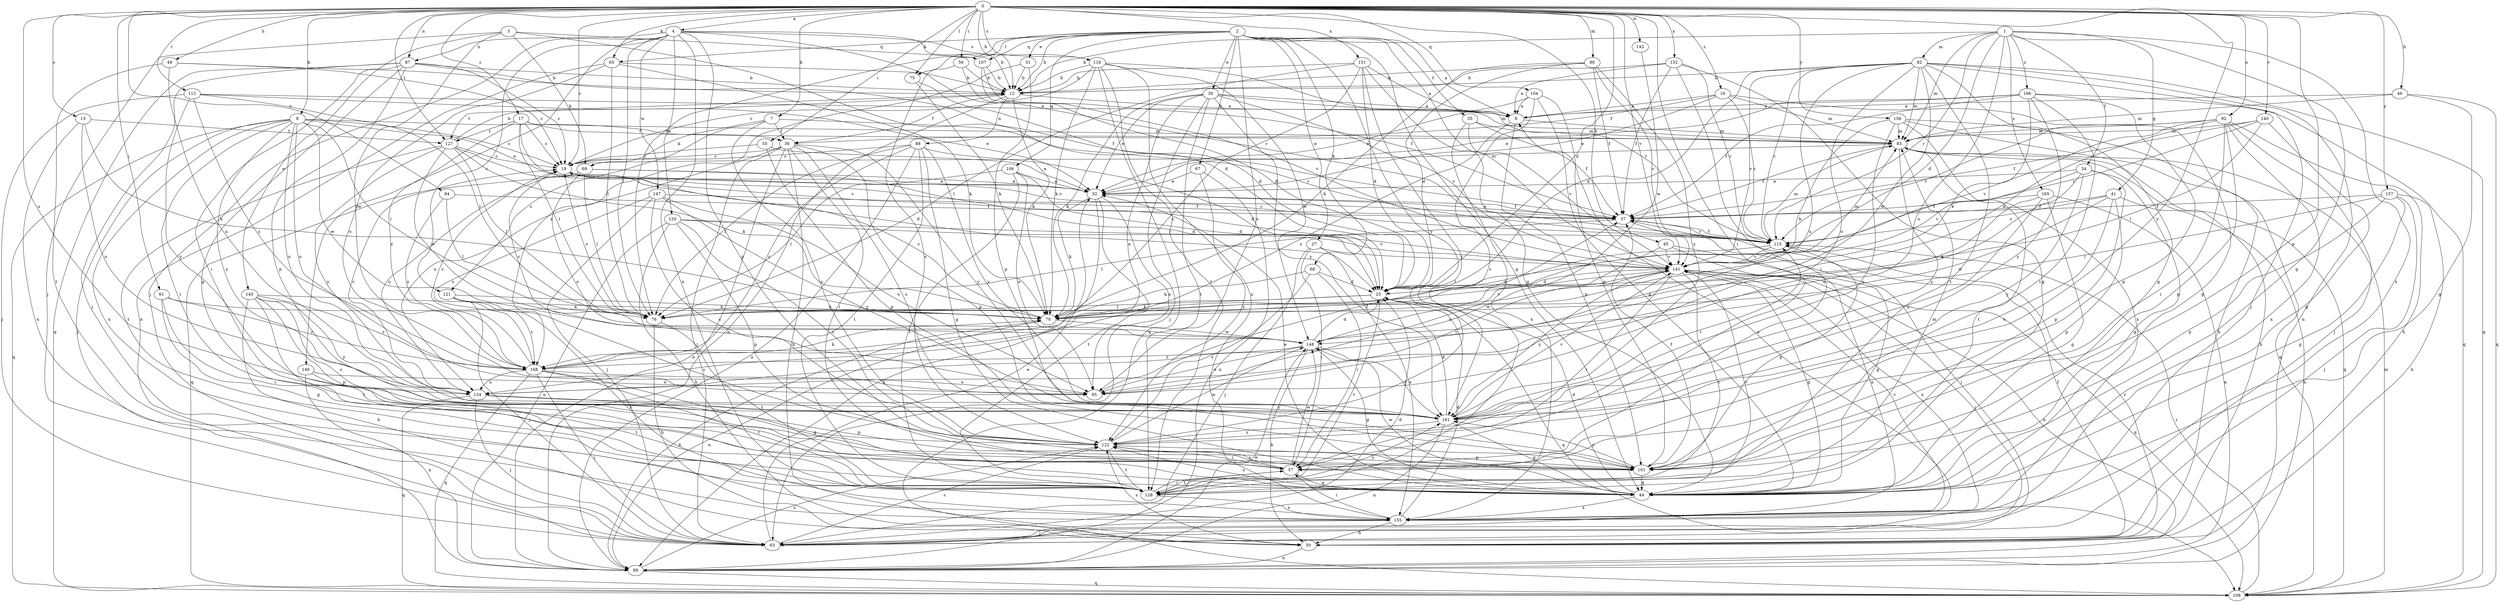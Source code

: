 strict digraph  {
0;
1;
2;
3;
4;
6;
7;
8;
12;
13;
16;
17;
19;
25;
27;
30;
31;
32;
34;
35;
36;
37;
41;
44;
45;
46;
49;
50;
55;
56;
57;
61;
63;
65;
67;
68;
69;
70;
75;
76;
80;
82;
83;
87;
88;
89;
92;
94;
95;
101;
104;
106;
107;
108;
112;
115;
116;
120;
121;
122;
127;
128;
134;
140;
141;
142;
145;
146;
147;
148;
151;
152;
155;
156;
157;
161;
165;
166;
168;
0 -> 4  [label=a];
0 -> 7  [label=b];
0 -> 8  [label=b];
0 -> 12  [label=b];
0 -> 13  [label=c];
0 -> 16  [label=c];
0 -> 17  [label=c];
0 -> 19  [label=c];
0 -> 25  [label=d];
0 -> 45  [label=h];
0 -> 46  [label=h];
0 -> 49  [label=h];
0 -> 55  [label=i];
0 -> 56  [label=i];
0 -> 57  [label=i];
0 -> 61  [label=j];
0 -> 65  [label=k];
0 -> 75  [label=l];
0 -> 80  [label=m];
0 -> 87  [label=n];
0 -> 92  [label=o];
0 -> 94  [label=o];
0 -> 101  [label=p];
0 -> 104  [label=q];
0 -> 112  [label=r];
0 -> 116  [label=s];
0 -> 127  [label=t];
0 -> 134  [label=u];
0 -> 140  [label=v];
0 -> 141  [label=v];
0 -> 142  [label=w];
0 -> 151  [label=x];
0 -> 152  [label=x];
0 -> 156  [label=y];
0 -> 157  [label=y];
0 -> 161  [label=y];
1 -> 12  [label=b];
1 -> 25  [label=d];
1 -> 34  [label=f];
1 -> 41  [label=g];
1 -> 44  [label=g];
1 -> 82  [label=m];
1 -> 83  [label=m];
1 -> 95  [label=o];
1 -> 115  [label=r];
1 -> 155  [label=x];
1 -> 165  [label=z];
1 -> 166  [label=z];
2 -> 6  [label=a];
2 -> 12  [label=b];
2 -> 27  [label=e];
2 -> 30  [label=e];
2 -> 31  [label=e];
2 -> 35  [label=f];
2 -> 44  [label=g];
2 -> 65  [label=k];
2 -> 67  [label=k];
2 -> 68  [label=k];
2 -> 75  [label=l];
2 -> 76  [label=l];
2 -> 95  [label=o];
2 -> 106  [label=q];
2 -> 107  [label=q];
2 -> 141  [label=v];
2 -> 161  [label=y];
3 -> 25  [label=d];
3 -> 63  [label=j];
3 -> 69  [label=k];
3 -> 107  [label=q];
3 -> 145  [label=w];
3 -> 168  [label=z];
4 -> 12  [label=b];
4 -> 63  [label=j];
4 -> 76  [label=l];
4 -> 87  [label=n];
4 -> 101  [label=p];
4 -> 115  [label=r];
4 -> 116  [label=s];
4 -> 120  [label=s];
4 -> 121  [label=s];
4 -> 146  [label=w];
4 -> 147  [label=w];
4 -> 155  [label=x];
6 -> 83  [label=m];
6 -> 101  [label=p];
6 -> 168  [label=z];
7 -> 36  [label=f];
7 -> 69  [label=k];
7 -> 115  [label=r];
7 -> 121  [label=s];
7 -> 122  [label=s];
8 -> 19  [label=c];
8 -> 32  [label=e];
8 -> 57  [label=i];
8 -> 63  [label=j];
8 -> 76  [label=l];
8 -> 83  [label=m];
8 -> 95  [label=o];
8 -> 108  [label=q];
8 -> 134  [label=u];
8 -> 148  [label=w];
8 -> 155  [label=x];
8 -> 161  [label=y];
12 -> 6  [label=a];
12 -> 36  [label=f];
12 -> 70  [label=k];
12 -> 88  [label=n];
12 -> 89  [label=n];
12 -> 127  [label=t];
13 -> 70  [label=k];
13 -> 127  [label=t];
13 -> 134  [label=u];
13 -> 155  [label=x];
16 -> 6  [label=a];
16 -> 32  [label=e];
16 -> 36  [label=f];
16 -> 44  [label=g];
16 -> 83  [label=m];
16 -> 115  [label=r];
17 -> 19  [label=c];
17 -> 36  [label=f];
17 -> 76  [label=l];
17 -> 83  [label=m];
17 -> 127  [label=t];
17 -> 141  [label=v];
17 -> 168  [label=z];
19 -> 32  [label=e];
25 -> 70  [label=k];
25 -> 76  [label=l];
25 -> 108  [label=q];
25 -> 128  [label=t];
27 -> 57  [label=i];
27 -> 63  [label=j];
27 -> 141  [label=v];
27 -> 155  [label=x];
30 -> 6  [label=a];
30 -> 32  [label=e];
30 -> 63  [label=j];
30 -> 70  [label=k];
30 -> 83  [label=m];
30 -> 128  [label=t];
30 -> 134  [label=u];
30 -> 141  [label=v];
30 -> 161  [label=y];
31 -> 12  [label=b];
31 -> 101  [label=p];
31 -> 168  [label=z];
32 -> 37  [label=f];
32 -> 70  [label=k];
32 -> 89  [label=n];
32 -> 95  [label=o];
32 -> 128  [label=t];
34 -> 32  [label=e];
34 -> 44  [label=g];
34 -> 101  [label=p];
34 -> 134  [label=u];
34 -> 141  [label=v];
34 -> 161  [label=y];
35 -> 37  [label=f];
35 -> 83  [label=m];
35 -> 141  [label=v];
35 -> 155  [label=x];
36 -> 19  [label=c];
36 -> 50  [label=h];
36 -> 57  [label=i];
36 -> 63  [label=j];
36 -> 89  [label=n];
36 -> 101  [label=p];
36 -> 122  [label=s];
36 -> 134  [label=u];
36 -> 161  [label=y];
37 -> 19  [label=c];
37 -> 32  [label=e];
37 -> 63  [label=j];
37 -> 76  [label=l];
37 -> 115  [label=r];
41 -> 37  [label=f];
41 -> 89  [label=n];
41 -> 101  [label=p];
41 -> 115  [label=r];
41 -> 122  [label=s];
41 -> 148  [label=w];
44 -> 25  [label=d];
44 -> 32  [label=e];
44 -> 122  [label=s];
44 -> 148  [label=w];
44 -> 155  [label=x];
45 -> 44  [label=g];
45 -> 95  [label=o];
45 -> 141  [label=v];
45 -> 155  [label=x];
46 -> 6  [label=a];
46 -> 44  [label=g];
46 -> 83  [label=m];
46 -> 108  [label=q];
49 -> 12  [label=b];
49 -> 19  [label=c];
49 -> 128  [label=t];
49 -> 134  [label=u];
50 -> 37  [label=f];
50 -> 89  [label=n];
50 -> 115  [label=r];
50 -> 122  [label=s];
55 -> 19  [label=c];
55 -> 32  [label=e];
55 -> 101  [label=p];
56 -> 12  [label=b];
56 -> 25  [label=d];
56 -> 122  [label=s];
57 -> 44  [label=g];
57 -> 122  [label=s];
57 -> 128  [label=t];
57 -> 148  [label=w];
61 -> 44  [label=g];
61 -> 57  [label=i];
61 -> 70  [label=k];
61 -> 168  [label=z];
63 -> 6  [label=a];
63 -> 25  [label=d];
63 -> 32  [label=e];
63 -> 122  [label=s];
65 -> 12  [label=b];
65 -> 70  [label=k];
65 -> 76  [label=l];
65 -> 89  [label=n];
65 -> 95  [label=o];
67 -> 32  [label=e];
67 -> 89  [label=n];
67 -> 122  [label=s];
68 -> 25  [label=d];
68 -> 57  [label=i];
68 -> 70  [label=k];
68 -> 122  [label=s];
69 -> 25  [label=d];
69 -> 32  [label=e];
69 -> 76  [label=l];
69 -> 95  [label=o];
69 -> 108  [label=q];
69 -> 134  [label=u];
70 -> 19  [label=c];
70 -> 89  [label=n];
70 -> 148  [label=w];
75 -> 25  [label=d];
75 -> 70  [label=k];
76 -> 19  [label=c];
76 -> 50  [label=h];
76 -> 128  [label=t];
76 -> 141  [label=v];
80 -> 12  [label=b];
80 -> 25  [label=d];
80 -> 37  [label=f];
80 -> 70  [label=k];
80 -> 141  [label=v];
80 -> 161  [label=y];
82 -> 12  [label=b];
82 -> 25  [label=d];
82 -> 44  [label=g];
82 -> 63  [label=j];
82 -> 83  [label=m];
82 -> 89  [label=n];
82 -> 95  [label=o];
82 -> 108  [label=q];
82 -> 115  [label=r];
82 -> 128  [label=t];
82 -> 134  [label=u];
82 -> 141  [label=v];
82 -> 148  [label=w];
83 -> 19  [label=c];
83 -> 37  [label=f];
83 -> 50  [label=h];
83 -> 108  [label=q];
83 -> 128  [label=t];
83 -> 161  [label=y];
87 -> 12  [label=b];
87 -> 19  [label=c];
87 -> 37  [label=f];
87 -> 44  [label=g];
87 -> 57  [label=i];
87 -> 63  [label=j];
87 -> 101  [label=p];
87 -> 108  [label=q];
88 -> 19  [label=c];
88 -> 25  [label=d];
88 -> 44  [label=g];
88 -> 76  [label=l];
88 -> 89  [label=n];
88 -> 128  [label=t];
88 -> 161  [label=y];
88 -> 168  [label=z];
89 -> 70  [label=k];
89 -> 108  [label=q];
89 -> 122  [label=s];
89 -> 148  [label=w];
92 -> 25  [label=d];
92 -> 50  [label=h];
92 -> 57  [label=i];
92 -> 63  [label=j];
92 -> 83  [label=m];
92 -> 101  [label=p];
92 -> 115  [label=r];
92 -> 141  [label=v];
92 -> 155  [label=x];
94 -> 37  [label=f];
94 -> 76  [label=l];
94 -> 168  [label=z];
95 -> 37  [label=f];
95 -> 141  [label=v];
101 -> 37  [label=f];
101 -> 44  [label=g];
101 -> 161  [label=y];
104 -> 6  [label=a];
104 -> 32  [label=e];
104 -> 44  [label=g];
104 -> 101  [label=p];
104 -> 122  [label=s];
106 -> 25  [label=d];
106 -> 32  [label=e];
106 -> 76  [label=l];
106 -> 95  [label=o];
106 -> 128  [label=t];
107 -> 12  [label=b];
107 -> 37  [label=f];
107 -> 141  [label=v];
108 -> 83  [label=m];
108 -> 115  [label=r];
112 -> 6  [label=a];
112 -> 32  [label=e];
112 -> 63  [label=j];
112 -> 76  [label=l];
112 -> 161  [label=y];
112 -> 168  [label=z];
115 -> 19  [label=c];
115 -> 37  [label=f];
115 -> 70  [label=k];
115 -> 83  [label=m];
115 -> 101  [label=p];
115 -> 141  [label=v];
116 -> 12  [label=b];
116 -> 19  [label=c];
116 -> 70  [label=k];
116 -> 108  [label=q];
116 -> 115  [label=r];
116 -> 128  [label=t];
116 -> 148  [label=w];
116 -> 155  [label=x];
120 -> 50  [label=h];
120 -> 89  [label=n];
120 -> 101  [label=p];
120 -> 115  [label=r];
120 -> 122  [label=s];
120 -> 141  [label=v];
121 -> 63  [label=j];
121 -> 70  [label=k];
121 -> 122  [label=s];
121 -> 155  [label=x];
121 -> 168  [label=z];
122 -> 57  [label=i];
122 -> 101  [label=p];
122 -> 128  [label=t];
122 -> 148  [label=w];
127 -> 12  [label=b];
127 -> 19  [label=c];
127 -> 25  [label=d];
127 -> 70  [label=k];
127 -> 76  [label=l];
127 -> 128  [label=t];
127 -> 148  [label=w];
127 -> 161  [label=y];
128 -> 57  [label=i];
128 -> 83  [label=m];
128 -> 141  [label=v];
128 -> 155  [label=x];
128 -> 161  [label=y];
134 -> 19  [label=c];
134 -> 63  [label=j];
134 -> 101  [label=p];
134 -> 108  [label=q];
134 -> 161  [label=y];
140 -> 37  [label=f];
140 -> 44  [label=g];
140 -> 76  [label=l];
140 -> 83  [label=m];
140 -> 115  [label=r];
141 -> 25  [label=d];
141 -> 44  [label=g];
141 -> 57  [label=i];
141 -> 63  [label=j];
141 -> 83  [label=m];
141 -> 89  [label=n];
141 -> 108  [label=q];
141 -> 128  [label=t];
141 -> 148  [label=w];
141 -> 155  [label=x];
141 -> 161  [label=y];
142 -> 148  [label=w];
145 -> 50  [label=h];
145 -> 70  [label=k];
145 -> 101  [label=p];
145 -> 122  [label=s];
145 -> 128  [label=t];
145 -> 161  [label=y];
145 -> 168  [label=z];
146 -> 89  [label=n];
146 -> 95  [label=o];
146 -> 128  [label=t];
147 -> 37  [label=f];
147 -> 63  [label=j];
147 -> 95  [label=o];
147 -> 122  [label=s];
147 -> 161  [label=y];
147 -> 168  [label=z];
148 -> 19  [label=c];
148 -> 25  [label=d];
148 -> 44  [label=g];
148 -> 50  [label=h];
148 -> 95  [label=o];
148 -> 161  [label=y];
148 -> 168  [label=z];
151 -> 6  [label=a];
151 -> 12  [label=b];
151 -> 25  [label=d];
151 -> 44  [label=g];
151 -> 76  [label=l];
151 -> 128  [label=t];
151 -> 168  [label=z];
152 -> 6  [label=a];
152 -> 12  [label=b];
152 -> 37  [label=f];
152 -> 44  [label=g];
152 -> 57  [label=i];
152 -> 115  [label=r];
155 -> 25  [label=d];
155 -> 50  [label=h];
155 -> 57  [label=i];
155 -> 63  [label=j];
155 -> 141  [label=v];
156 -> 50  [label=h];
156 -> 70  [label=k];
156 -> 83  [label=m];
156 -> 108  [label=q];
156 -> 122  [label=s];
156 -> 155  [label=x];
157 -> 37  [label=f];
157 -> 44  [label=g];
157 -> 50  [label=h];
157 -> 63  [label=j];
157 -> 76  [label=l];
157 -> 101  [label=p];
161 -> 25  [label=d];
161 -> 44  [label=g];
161 -> 89  [label=n];
161 -> 115  [label=r];
161 -> 122  [label=s];
161 -> 141  [label=v];
165 -> 37  [label=f];
165 -> 44  [label=g];
165 -> 70  [label=k];
165 -> 89  [label=n];
165 -> 161  [label=y];
166 -> 6  [label=a];
166 -> 32  [label=e];
166 -> 37  [label=f];
166 -> 57  [label=i];
166 -> 70  [label=k];
166 -> 101  [label=p];
166 -> 108  [label=q];
166 -> 161  [label=y];
168 -> 19  [label=c];
168 -> 44  [label=g];
168 -> 63  [label=j];
168 -> 70  [label=k];
168 -> 95  [label=o];
168 -> 108  [label=q];
168 -> 128  [label=t];
168 -> 134  [label=u];
}
